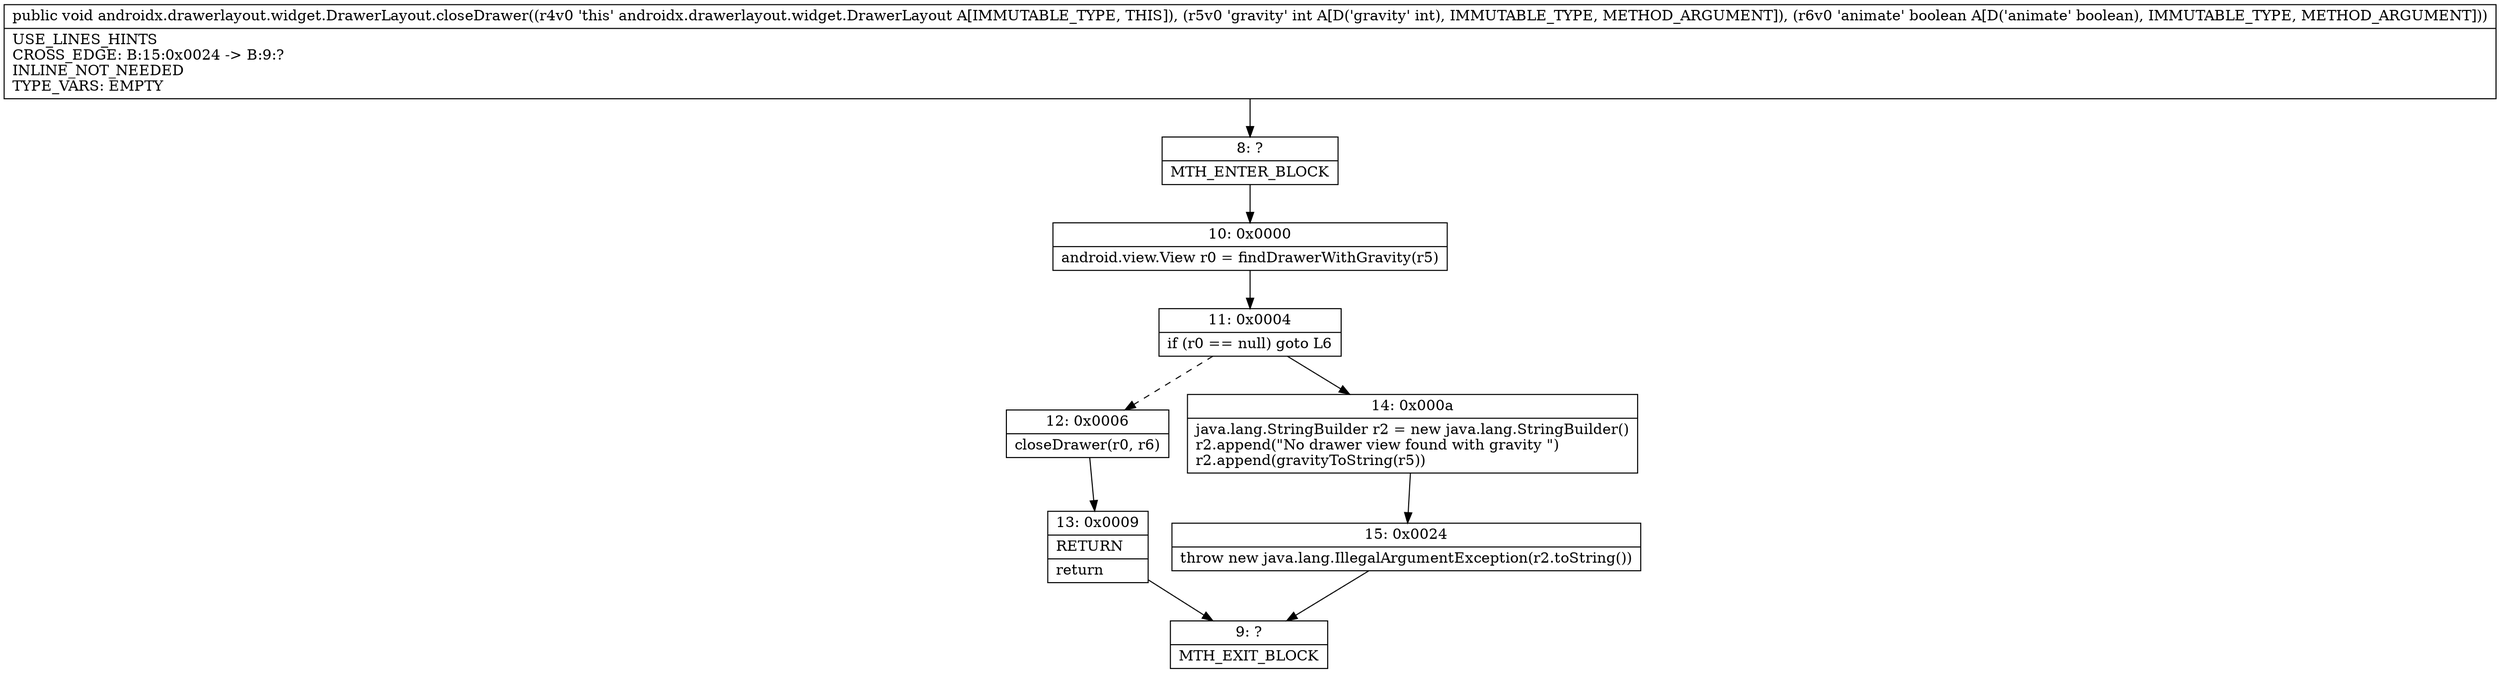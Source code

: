 digraph "CFG forandroidx.drawerlayout.widget.DrawerLayout.closeDrawer(IZ)V" {
Node_8 [shape=record,label="{8\:\ ?|MTH_ENTER_BLOCK\l}"];
Node_10 [shape=record,label="{10\:\ 0x0000|android.view.View r0 = findDrawerWithGravity(r5)\l}"];
Node_11 [shape=record,label="{11\:\ 0x0004|if (r0 == null) goto L6\l}"];
Node_12 [shape=record,label="{12\:\ 0x0006|closeDrawer(r0, r6)\l}"];
Node_13 [shape=record,label="{13\:\ 0x0009|RETURN\l|return\l}"];
Node_9 [shape=record,label="{9\:\ ?|MTH_EXIT_BLOCK\l}"];
Node_14 [shape=record,label="{14\:\ 0x000a|java.lang.StringBuilder r2 = new java.lang.StringBuilder()\lr2.append(\"No drawer view found with gravity \")\lr2.append(gravityToString(r5))\l}"];
Node_15 [shape=record,label="{15\:\ 0x0024|throw new java.lang.IllegalArgumentException(r2.toString())\l}"];
MethodNode[shape=record,label="{public void androidx.drawerlayout.widget.DrawerLayout.closeDrawer((r4v0 'this' androidx.drawerlayout.widget.DrawerLayout A[IMMUTABLE_TYPE, THIS]), (r5v0 'gravity' int A[D('gravity' int), IMMUTABLE_TYPE, METHOD_ARGUMENT]), (r6v0 'animate' boolean A[D('animate' boolean), IMMUTABLE_TYPE, METHOD_ARGUMENT]))  | USE_LINES_HINTS\lCROSS_EDGE: B:15:0x0024 \-\> B:9:?\lINLINE_NOT_NEEDED\lTYPE_VARS: EMPTY\l}"];
MethodNode -> Node_8;Node_8 -> Node_10;
Node_10 -> Node_11;
Node_11 -> Node_12[style=dashed];
Node_11 -> Node_14;
Node_12 -> Node_13;
Node_13 -> Node_9;
Node_14 -> Node_15;
Node_15 -> Node_9;
}

